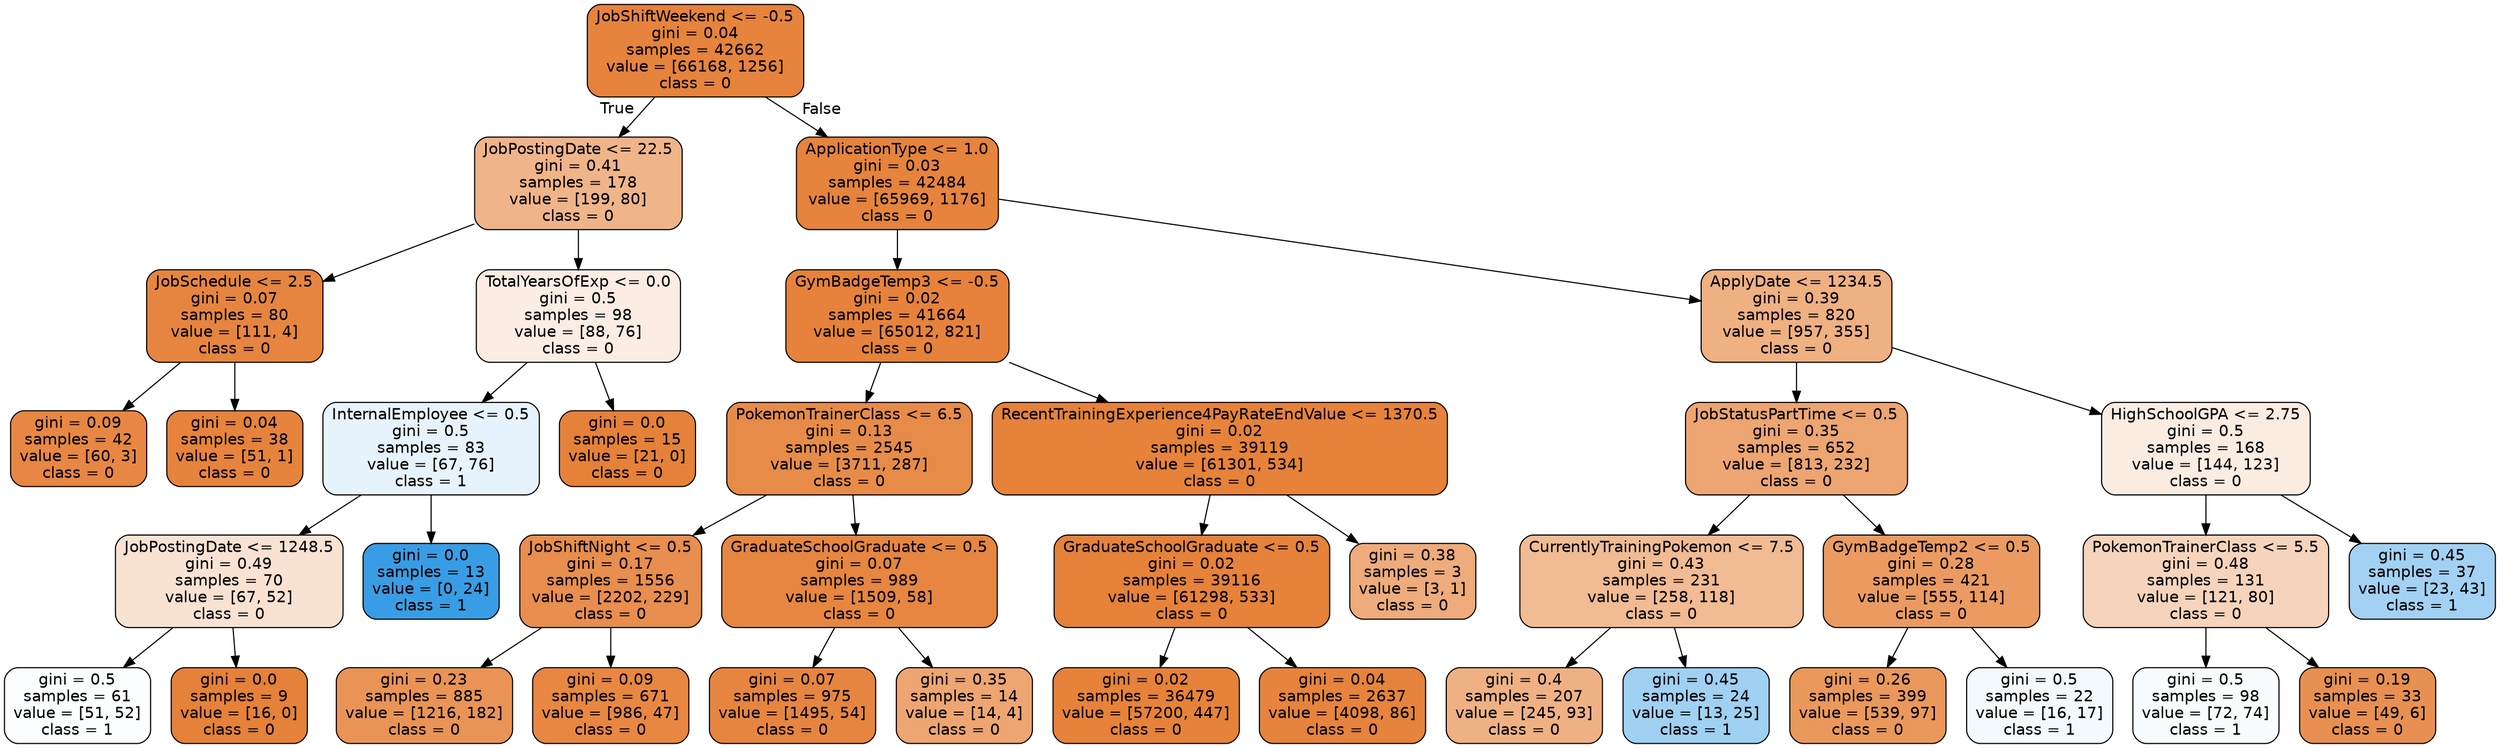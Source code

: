 digraph Tree {
node [shape=box, style="filled, rounded", color="black", fontname=helvetica] ;
edge [fontname=helvetica] ;
0 [label="JobShiftWeekend <= -0.5\ngini = 0.04\nsamples = 42662\nvalue = [66168, 1256]\nclass = 0", fillcolor="#e58139fa"] ;
1 [label="JobPostingDate <= 22.5\ngini = 0.41\nsamples = 178\nvalue = [199, 80]\nclass = 0", fillcolor="#e5813998"] ;
0 -> 1 [labeldistance=2.5, labelangle=45, headlabel="True"] ;
2 [label="JobSchedule <= 2.5\ngini = 0.07\nsamples = 80\nvalue = [111, 4]\nclass = 0", fillcolor="#e58139f6"] ;
1 -> 2 ;
3 [label="gini = 0.09\nsamples = 42\nvalue = [60, 3]\nclass = 0", fillcolor="#e58139f2"] ;
2 -> 3 ;
4 [label="gini = 0.04\nsamples = 38\nvalue = [51, 1]\nclass = 0", fillcolor="#e58139fa"] ;
2 -> 4 ;
5 [label="TotalYearsOfExp <= 0.0\ngini = 0.5\nsamples = 98\nvalue = [88, 76]\nclass = 0", fillcolor="#e5813923"] ;
1 -> 5 ;
6 [label="InternalEmployee <= 0.5\ngini = 0.5\nsamples = 83\nvalue = [67, 76]\nclass = 1", fillcolor="#399de51e"] ;
5 -> 6 ;
7 [label="JobPostingDate <= 1248.5\ngini = 0.49\nsamples = 70\nvalue = [67, 52]\nclass = 0", fillcolor="#e5813939"] ;
6 -> 7 ;
8 [label="gini = 0.5\nsamples = 61\nvalue = [51, 52]\nclass = 1", fillcolor="#399de505"] ;
7 -> 8 ;
9 [label="gini = 0.0\nsamples = 9\nvalue = [16, 0]\nclass = 0", fillcolor="#e58139ff"] ;
7 -> 9 ;
10 [label="gini = 0.0\nsamples = 13\nvalue = [0, 24]\nclass = 1", fillcolor="#399de5ff"] ;
6 -> 10 ;
11 [label="gini = 0.0\nsamples = 15\nvalue = [21, 0]\nclass = 0", fillcolor="#e58139ff"] ;
5 -> 11 ;
12 [label="ApplicationType <= 1.0\ngini = 0.03\nsamples = 42484\nvalue = [65969, 1176]\nclass = 0", fillcolor="#e58139fa"] ;
0 -> 12 [labeldistance=2.5, labelangle=-45, headlabel="False"] ;
13 [label="GymBadgeTemp3 <= -0.5\ngini = 0.02\nsamples = 41664\nvalue = [65012, 821]\nclass = 0", fillcolor="#e58139fc"] ;
12 -> 13 ;
14 [label="PokemonTrainerClass <= 6.5\ngini = 0.13\nsamples = 2545\nvalue = [3711, 287]\nclass = 0", fillcolor="#e58139eb"] ;
13 -> 14 ;
15 [label="JobShiftNight <= 0.5\ngini = 0.17\nsamples = 1556\nvalue = [2202, 229]\nclass = 0", fillcolor="#e58139e4"] ;
14 -> 15 ;
16 [label="gini = 0.23\nsamples = 885\nvalue = [1216, 182]\nclass = 0", fillcolor="#e58139d9"] ;
15 -> 16 ;
17 [label="gini = 0.09\nsamples = 671\nvalue = [986, 47]\nclass = 0", fillcolor="#e58139f3"] ;
15 -> 17 ;
18 [label="GraduateSchoolGraduate <= 0.5\ngini = 0.07\nsamples = 989\nvalue = [1509, 58]\nclass = 0", fillcolor="#e58139f5"] ;
14 -> 18 ;
19 [label="gini = 0.07\nsamples = 975\nvalue = [1495, 54]\nclass = 0", fillcolor="#e58139f6"] ;
18 -> 19 ;
20 [label="gini = 0.35\nsamples = 14\nvalue = [14, 4]\nclass = 0", fillcolor="#e58139b6"] ;
18 -> 20 ;
21 [label="RecentTrainingExperience4PayRateEndValue <= 1370.5\ngini = 0.02\nsamples = 39119\nvalue = [61301, 534]\nclass = 0", fillcolor="#e58139fd"] ;
13 -> 21 ;
22 [label="GraduateSchoolGraduate <= 0.5\ngini = 0.02\nsamples = 39116\nvalue = [61298, 533]\nclass = 0", fillcolor="#e58139fd"] ;
21 -> 22 ;
23 [label="gini = 0.02\nsamples = 36479\nvalue = [57200, 447]\nclass = 0", fillcolor="#e58139fd"] ;
22 -> 23 ;
24 [label="gini = 0.04\nsamples = 2637\nvalue = [4098, 86]\nclass = 0", fillcolor="#e58139fa"] ;
22 -> 24 ;
25 [label="gini = 0.38\nsamples = 3\nvalue = [3, 1]\nclass = 0", fillcolor="#e58139aa"] ;
21 -> 25 ;
26 [label="ApplyDate <= 1234.5\ngini = 0.39\nsamples = 820\nvalue = [957, 355]\nclass = 0", fillcolor="#e58139a0"] ;
12 -> 26 ;
27 [label="JobStatusPartTime <= 0.5\ngini = 0.35\nsamples = 652\nvalue = [813, 232]\nclass = 0", fillcolor="#e58139b6"] ;
26 -> 27 ;
28 [label="CurrentlyTrainingPokemon <= 7.5\ngini = 0.43\nsamples = 231\nvalue = [258, 118]\nclass = 0", fillcolor="#e581398a"] ;
27 -> 28 ;
29 [label="gini = 0.4\nsamples = 207\nvalue = [245, 93]\nclass = 0", fillcolor="#e581399e"] ;
28 -> 29 ;
30 [label="gini = 0.45\nsamples = 24\nvalue = [13, 25]\nclass = 1", fillcolor="#399de57a"] ;
28 -> 30 ;
31 [label="GymBadgeTemp2 <= 0.5\ngini = 0.28\nsamples = 421\nvalue = [555, 114]\nclass = 0", fillcolor="#e58139cb"] ;
27 -> 31 ;
32 [label="gini = 0.26\nsamples = 399\nvalue = [539, 97]\nclass = 0", fillcolor="#e58139d1"] ;
31 -> 32 ;
33 [label="gini = 0.5\nsamples = 22\nvalue = [16, 17]\nclass = 1", fillcolor="#399de50f"] ;
31 -> 33 ;
34 [label="HighSchoolGPA <= 2.75\ngini = 0.5\nsamples = 168\nvalue = [144, 123]\nclass = 0", fillcolor="#e5813925"] ;
26 -> 34 ;
35 [label="PokemonTrainerClass <= 5.5\ngini = 0.48\nsamples = 131\nvalue = [121, 80]\nclass = 0", fillcolor="#e5813956"] ;
34 -> 35 ;
36 [label="gini = 0.5\nsamples = 98\nvalue = [72, 74]\nclass = 1", fillcolor="#399de507"] ;
35 -> 36 ;
37 [label="gini = 0.19\nsamples = 33\nvalue = [49, 6]\nclass = 0", fillcolor="#e58139e0"] ;
35 -> 37 ;
38 [label="gini = 0.45\nsamples = 37\nvalue = [23, 43]\nclass = 1", fillcolor="#399de577"] ;
34 -> 38 ;
}